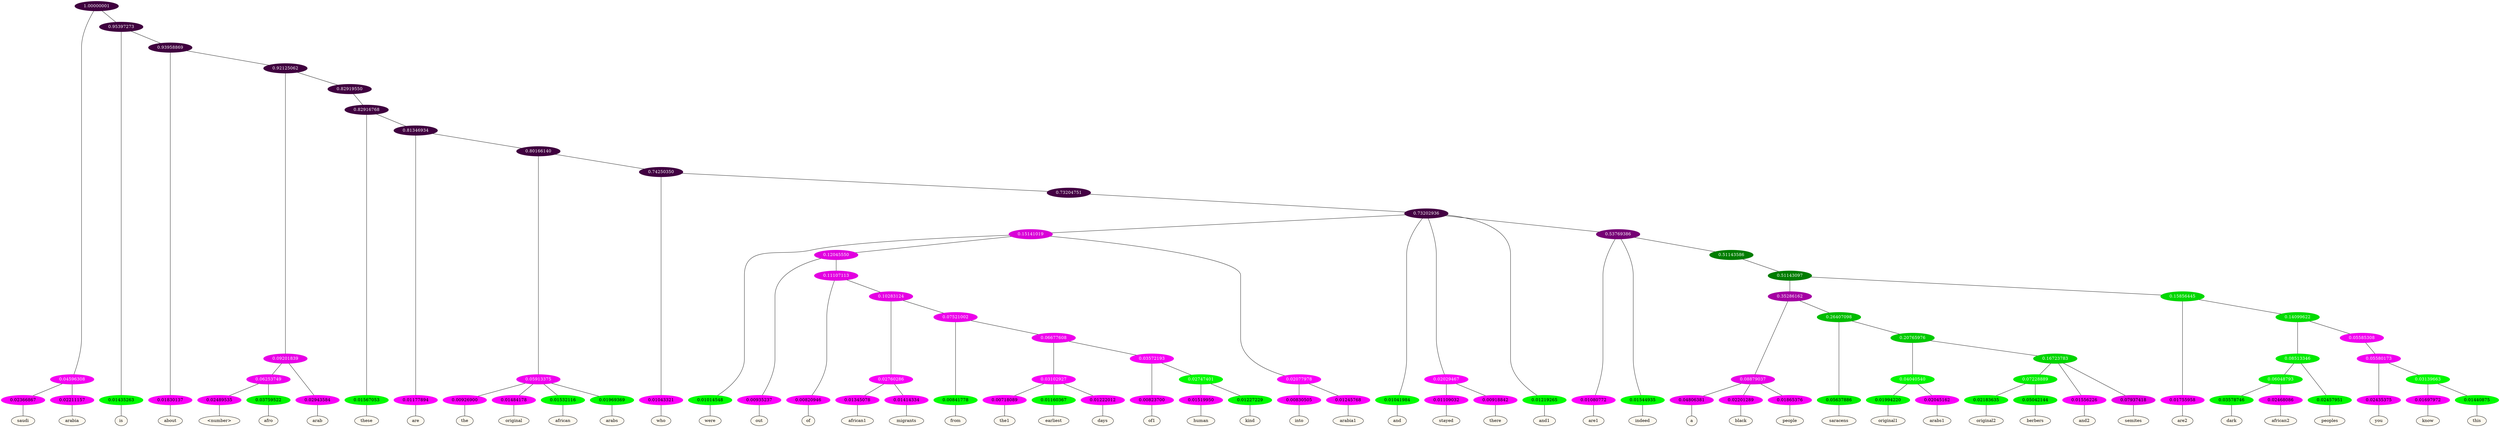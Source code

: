 graph {
	node [format=png height=0.15 nodesep=0.001 ordering=out overlap=prism overlap_scaling=0.01 ranksep=0.001 ratio=0.2 style=filled width=0.15]
	{
		rank=same
		a_w_3 [label=saudi color=black fillcolor=floralwhite style="filled,solid"]
		a_w_4 [label=arabia color=black fillcolor=floralwhite style="filled,solid"]
		a_w_5 [label=is color=black fillcolor=floralwhite style="filled,solid"]
		a_w_7 [label=about color=black fillcolor=floralwhite style="filled,solid"]
		a_w_14 [label="\<number\>" color=black fillcolor=floralwhite style="filled,solid"]
		a_w_15 [label=afro color=black fillcolor=floralwhite style="filled,solid"]
		a_w_12 [label=arab color=black fillcolor=floralwhite style="filled,solid"]
		a_w_16 [label=these color=black fillcolor=floralwhite style="filled,solid"]
		a_w_18 [label=are color=black fillcolor=floralwhite style="filled,solid"]
		a_w_22 [label=the color=black fillcolor=floralwhite style="filled,solid"]
		a_w_23 [label=original color=black fillcolor=floralwhite style="filled,solid"]
		a_w_24 [label=african color=black fillcolor=floralwhite style="filled,solid"]
		a_w_25 [label=arabs color=black fillcolor=floralwhite style="filled,solid"]
		a_w_26 [label=who color=black fillcolor=floralwhite style="filled,solid"]
		a_w_34 [label=were color=black fillcolor=floralwhite style="filled,solid"]
		a_w_42 [label=out color=black fillcolor=floralwhite style="filled,solid"]
		a_w_47 [label=of color=black fillcolor=floralwhite style="filled,solid"]
		a_w_57 [label=african1 color=black fillcolor=floralwhite style="filled,solid"]
		a_w_58 [label=migrants color=black fillcolor=floralwhite style="filled,solid"]
		a_w_59 [label=from color=black fillcolor=floralwhite style="filled,solid"]
		a_w_75 [label=the1 color=black fillcolor=floralwhite style="filled,solid"]
		a_w_76 [label=earliest color=black fillcolor=floralwhite style="filled,solid"]
		a_w_77 [label=days color=black fillcolor=floralwhite style="filled,solid"]
		a_w_78 [label=of1 color=black fillcolor=floralwhite style="filled,solid"]
		a_w_89 [label=human color=black fillcolor=floralwhite style="filled,solid"]
		a_w_90 [label=kind color=black fillcolor=floralwhite style="filled,solid"]
		a_w_44 [label=into color=black fillcolor=floralwhite style="filled,solid"]
		a_w_45 [label=arabia1 color=black fillcolor=floralwhite style="filled,solid"]
		a_w_30 [label=and color=black fillcolor=floralwhite style="filled,solid"]
		a_w_37 [label=stayed color=black fillcolor=floralwhite style="filled,solid"]
		a_w_38 [label=there color=black fillcolor=floralwhite style="filled,solid"]
		a_w_32 [label=and1 color=black fillcolor=floralwhite style="filled,solid"]
		a_w_39 [label=are1 color=black fillcolor=floralwhite style="filled,solid"]
		a_w_40 [label=indeed color=black fillcolor=floralwhite style="filled,solid"]
		a_w_61 [label=a color=black fillcolor=floralwhite style="filled,solid"]
		a_w_62 [label=black color=black fillcolor=floralwhite style="filled,solid"]
		a_w_63 [label=people color=black fillcolor=floralwhite style="filled,solid"]
		a_w_64 [label=saracens color=black fillcolor=floralwhite style="filled,solid"]
		a_w_80 [label=original1 color=black fillcolor=floralwhite style="filled,solid"]
		a_w_81 [label=arabs1 color=black fillcolor=floralwhite style="filled,solid"]
		a_w_91 [label=original2 color=black fillcolor=floralwhite style="filled,solid"]
		a_w_92 [label=berbers color=black fillcolor=floralwhite style="filled,solid"]
		a_w_83 [label=and2 color=black fillcolor=floralwhite style="filled,solid"]
		a_w_84 [label=semites color=black fillcolor=floralwhite style="filled,solid"]
		a_w_55 [label=are2 color=black fillcolor=floralwhite style="filled,solid"]
		a_w_85 [label=dark color=black fillcolor=floralwhite style="filled,solid"]
		a_w_86 [label=african2 color=black fillcolor=floralwhite style="filled,solid"]
		a_w_73 [label=peoples color=black fillcolor=floralwhite style="filled,solid"]
		a_w_87 [label=you color=black fillcolor=floralwhite style="filled,solid"]
		a_w_93 [label=know color=black fillcolor=floralwhite style="filled,solid"]
		a_w_94 [label=this color=black fillcolor=floralwhite style="filled,solid"]
	}
	a_n_3 -- a_w_3
	a_n_4 -- a_w_4
	a_n_5 -- a_w_5
	a_n_7 -- a_w_7
	a_n_14 -- a_w_14
	a_n_15 -- a_w_15
	a_n_12 -- a_w_12
	a_n_16 -- a_w_16
	a_n_18 -- a_w_18
	a_n_22 -- a_w_22
	a_n_23 -- a_w_23
	a_n_24 -- a_w_24
	a_n_25 -- a_w_25
	a_n_26 -- a_w_26
	a_n_34 -- a_w_34
	a_n_42 -- a_w_42
	a_n_47 -- a_w_47
	a_n_57 -- a_w_57
	a_n_58 -- a_w_58
	a_n_59 -- a_w_59
	a_n_75 -- a_w_75
	a_n_76 -- a_w_76
	a_n_77 -- a_w_77
	a_n_78 -- a_w_78
	a_n_89 -- a_w_89
	a_n_90 -- a_w_90
	a_n_44 -- a_w_44
	a_n_45 -- a_w_45
	a_n_30 -- a_w_30
	a_n_37 -- a_w_37
	a_n_38 -- a_w_38
	a_n_32 -- a_w_32
	a_n_39 -- a_w_39
	a_n_40 -- a_w_40
	a_n_61 -- a_w_61
	a_n_62 -- a_w_62
	a_n_63 -- a_w_63
	a_n_64 -- a_w_64
	a_n_80 -- a_w_80
	a_n_81 -- a_w_81
	a_n_91 -- a_w_91
	a_n_92 -- a_w_92
	a_n_83 -- a_w_83
	a_n_84 -- a_w_84
	a_n_55 -- a_w_55
	a_n_85 -- a_w_85
	a_n_86 -- a_w_86
	a_n_73 -- a_w_73
	a_n_87 -- a_w_87
	a_n_93 -- a_w_93
	a_n_94 -- a_w_94
	{
		rank=same
		a_n_3 [label=0.02366867 color="0.835 1.000 0.976" fontcolor=black]
		a_n_4 [label=0.02211157 color="0.835 1.000 0.978" fontcolor=black]
		a_n_5 [label=0.01435263 color="0.334 1.000 0.986" fontcolor=black]
		a_n_7 [label=0.01830137 color="0.835 1.000 0.982" fontcolor=black]
		a_n_14 [label=0.02489535 color="0.835 1.000 0.975" fontcolor=black]
		a_n_15 [label=0.03759522 color="0.334 1.000 0.962" fontcolor=black]
		a_n_12 [label=0.02943584 color="0.835 1.000 0.971" fontcolor=black]
		a_n_16 [label=0.01567053 color="0.334 1.000 0.984" fontcolor=black]
		a_n_18 [label=0.01177894 color="0.835 1.000 0.988" fontcolor=black]
		a_n_22 [label=0.00926900 color="0.835 1.000 0.991" fontcolor=black]
		a_n_23 [label=0.01484178 color="0.835 1.000 0.985" fontcolor=black]
		a_n_24 [label=0.01532116 color="0.334 1.000 0.985" fontcolor=black]
		a_n_25 [label=0.01969369 color="0.334 1.000 0.980" fontcolor=black]
		a_n_26 [label=0.01043321 color="0.835 1.000 0.990" fontcolor=black]
		a_n_34 [label=0.01014548 color="0.334 1.000 0.990" fontcolor=black]
		a_n_42 [label=0.00935237 color="0.835 1.000 0.991" fontcolor=black]
		a_n_47 [label=0.00820946 color="0.835 1.000 0.992" fontcolor=black]
		a_n_57 [label=0.01345078 color="0.835 1.000 0.987" fontcolor=black]
		a_n_58 [label=0.01414334 color="0.835 1.000 0.986" fontcolor=black]
		a_n_59 [label=0.00841778 color="0.334 1.000 0.992" fontcolor=black]
		a_n_75 [label=0.00718089 color="0.835 1.000 0.993" fontcolor=black]
		a_n_76 [label=0.01160367 color="0.334 1.000 0.988" fontcolor=black]
		a_n_77 [label=0.01222012 color="0.835 1.000 0.988" fontcolor=black]
		a_n_78 [label=0.00823700 color="0.835 1.000 0.992" fontcolor=black]
		a_n_89 [label=0.01519950 color="0.835 1.000 0.985" fontcolor=black]
		a_n_90 [label=0.01227229 color="0.334 1.000 0.988" fontcolor=black]
		a_n_44 [label=0.00830505 color="0.835 1.000 0.992" fontcolor=black]
		a_n_45 [label=0.01245768 color="0.835 1.000 0.988" fontcolor=black]
		a_n_30 [label=0.01041984 color="0.334 1.000 0.990" fontcolor=black]
		a_n_37 [label=0.01109032 color="0.835 1.000 0.989" fontcolor=black]
		a_n_38 [label=0.00918842 color="0.835 1.000 0.991" fontcolor=black]
		a_n_32 [label=0.01219265 color="0.334 1.000 0.988" fontcolor=black]
		a_n_39 [label=0.01080772 color="0.835 1.000 0.989" fontcolor=black]
		a_n_40 [label=0.01544935 color="0.334 1.000 0.985" fontcolor=black]
		a_n_61 [label=0.04806381 color="0.835 1.000 0.952" fontcolor=black]
		a_n_62 [label=0.02201289 color="0.835 1.000 0.978" fontcolor=black]
		a_n_63 [label=0.01865376 color="0.835 1.000 0.981" fontcolor=black]
		a_n_64 [label=0.05637886 color="0.334 1.000 0.944" fontcolor=black]
		a_n_80 [label=0.01994220 color="0.334 1.000 0.980" fontcolor=black]
		a_n_81 [label=0.02045162 color="0.835 1.000 0.980" fontcolor=black]
		a_n_91 [label=0.02183635 color="0.334 1.000 0.978" fontcolor=black]
		a_n_92 [label=0.05042144 color="0.334 1.000 0.950" fontcolor=black]
		a_n_83 [label=0.01556226 color="0.835 1.000 0.984" fontcolor=black]
		a_n_84 [label=0.07937418 color="0.835 1.000 0.921" fontcolor=black]
		a_n_55 [label=0.01755958 color="0.835 1.000 0.982" fontcolor=black]
		a_n_85 [label=0.03578746 color="0.334 1.000 0.964" fontcolor=black]
		a_n_86 [label=0.02468086 color="0.835 1.000 0.975" fontcolor=black]
		a_n_73 [label=0.02457951 color="0.334 1.000 0.975" fontcolor=black]
		a_n_87 [label=0.02435375 color="0.835 1.000 0.976" fontcolor=black]
		a_n_93 [label=0.01697972 color="0.835 1.000 0.983" fontcolor=black]
		a_n_94 [label=0.01440875 color="0.334 1.000 0.986" fontcolor=black]
	}
	a_n_0 [label=1.00000001 color="0.835 1.000 0.250" fontcolor=grey99]
	a_n_1 [label=0.04596308 color="0.835 1.000 0.954" fontcolor=grey99]
	a_n_0 -- a_n_1
	a_n_2 [label=0.95397273 color="0.835 1.000 0.250" fontcolor=grey99]
	a_n_0 -- a_n_2
	a_n_1 -- a_n_3
	a_n_1 -- a_n_4
	a_n_2 -- a_n_5
	a_n_6 [label=0.93958869 color="0.835 1.000 0.250" fontcolor=grey99]
	a_n_2 -- a_n_6
	a_n_6 -- a_n_7
	a_n_8 [label=0.92125062 color="0.835 1.000 0.250" fontcolor=grey99]
	a_n_6 -- a_n_8
	a_n_9 [label=0.09201839 color="0.835 1.000 0.908" fontcolor=grey99]
	a_n_8 -- a_n_9
	a_n_10 [label=0.82919550 color="0.835 1.000 0.250" fontcolor=grey99]
	a_n_8 -- a_n_10
	a_n_11 [label=0.06253749 color="0.835 1.000 0.937" fontcolor=grey99]
	a_n_9 -- a_n_11
	a_n_9 -- a_n_12
	a_n_13 [label=0.82916768 color="0.835 1.000 0.250" fontcolor=grey99]
	a_n_10 -- a_n_13
	a_n_11 -- a_n_14
	a_n_11 -- a_n_15
	a_n_13 -- a_n_16
	a_n_17 [label=0.81346934 color="0.835 1.000 0.250" fontcolor=grey99]
	a_n_13 -- a_n_17
	a_n_17 -- a_n_18
	a_n_19 [label=0.80166140 color="0.835 1.000 0.250" fontcolor=grey99]
	a_n_17 -- a_n_19
	a_n_20 [label=0.05913375 color="0.835 1.000 0.941" fontcolor=grey99]
	a_n_19 -- a_n_20
	a_n_21 [label=0.74250350 color="0.835 1.000 0.257" fontcolor=grey99]
	a_n_19 -- a_n_21
	a_n_20 -- a_n_22
	a_n_20 -- a_n_23
	a_n_20 -- a_n_24
	a_n_20 -- a_n_25
	a_n_21 -- a_n_26
	a_n_27 [label=0.73204751 color="0.835 1.000 0.268" fontcolor=grey99]
	a_n_21 -- a_n_27
	a_n_28 [label=0.73202936 color="0.835 1.000 0.268" fontcolor=grey99]
	a_n_27 -- a_n_28
	a_n_29 [label=0.15141019 color="0.835 1.000 0.849" fontcolor=grey99]
	a_n_28 -- a_n_29
	a_n_28 -- a_n_30
	a_n_31 [label=0.02029467 color="0.835 1.000 0.980" fontcolor=grey99]
	a_n_28 -- a_n_31
	a_n_28 -- a_n_32
	a_n_33 [label=0.53769386 color="0.835 1.000 0.462" fontcolor=grey99]
	a_n_28 -- a_n_33
	a_n_29 -- a_n_34
	a_n_35 [label=0.12045550 color="0.835 1.000 0.880" fontcolor=grey99]
	a_n_29 -- a_n_35
	a_n_36 [label=0.02077978 color="0.835 1.000 0.979" fontcolor=grey99]
	a_n_29 -- a_n_36
	a_n_31 -- a_n_37
	a_n_31 -- a_n_38
	a_n_33 -- a_n_39
	a_n_33 -- a_n_40
	a_n_41 [label=0.51143586 color="0.334 1.000 0.489" fontcolor=grey99]
	a_n_33 -- a_n_41
	a_n_35 -- a_n_42
	a_n_43 [label=0.11107113 color="0.835 1.000 0.889" fontcolor=grey99]
	a_n_35 -- a_n_43
	a_n_36 -- a_n_44
	a_n_36 -- a_n_45
	a_n_46 [label=0.51143097 color="0.334 1.000 0.489" fontcolor=grey99]
	a_n_41 -- a_n_46
	a_n_43 -- a_n_47
	a_n_48 [label=0.10283124 color="0.835 1.000 0.897" fontcolor=grey99]
	a_n_43 -- a_n_48
	a_n_49 [label=0.35286162 color="0.835 1.000 0.647" fontcolor=grey99]
	a_n_46 -- a_n_49
	a_n_50 [label=0.15856445 color="0.334 1.000 0.841" fontcolor=grey99]
	a_n_46 -- a_n_50
	a_n_51 [label=0.02760286 color="0.835 1.000 0.972" fontcolor=grey99]
	a_n_48 -- a_n_51
	a_n_52 [label=0.07521002 color="0.835 1.000 0.925" fontcolor=grey99]
	a_n_48 -- a_n_52
	a_n_53 [label=0.08879037 color="0.835 1.000 0.911" fontcolor=grey99]
	a_n_49 -- a_n_53
	a_n_54 [label=0.26407098 color="0.334 1.000 0.736" fontcolor=grey99]
	a_n_49 -- a_n_54
	a_n_50 -- a_n_55
	a_n_56 [label=0.14099622 color="0.334 1.000 0.859" fontcolor=grey99]
	a_n_50 -- a_n_56
	a_n_51 -- a_n_57
	a_n_51 -- a_n_58
	a_n_52 -- a_n_59
	a_n_60 [label=0.06677608 color="0.835 1.000 0.933" fontcolor=grey99]
	a_n_52 -- a_n_60
	a_n_53 -- a_n_61
	a_n_53 -- a_n_62
	a_n_53 -- a_n_63
	a_n_54 -- a_n_64
	a_n_65 [label=0.20765976 color="0.334 1.000 0.792" fontcolor=grey99]
	a_n_54 -- a_n_65
	a_n_66 [label=0.08513346 color="0.334 1.000 0.915" fontcolor=grey99]
	a_n_56 -- a_n_66
	a_n_67 [label=0.05585308 color="0.835 1.000 0.944" fontcolor=grey99]
	a_n_56 -- a_n_67
	a_n_68 [label=0.03102927 color="0.835 1.000 0.969" fontcolor=grey99]
	a_n_60 -- a_n_68
	a_n_69 [label=0.03572193 color="0.835 1.000 0.964" fontcolor=grey99]
	a_n_60 -- a_n_69
	a_n_70 [label=0.04040540 color="0.334 1.000 0.960" fontcolor=grey99]
	a_n_65 -- a_n_70
	a_n_71 [label=0.16723783 color="0.334 1.000 0.833" fontcolor=grey99]
	a_n_65 -- a_n_71
	a_n_72 [label=0.06048793 color="0.334 1.000 0.940" fontcolor=grey99]
	a_n_66 -- a_n_72
	a_n_66 -- a_n_73
	a_n_74 [label=0.05580173 color="0.835 1.000 0.944" fontcolor=grey99]
	a_n_67 -- a_n_74
	a_n_68 -- a_n_75
	a_n_68 -- a_n_76
	a_n_68 -- a_n_77
	a_n_69 -- a_n_78
	a_n_79 [label=0.02747401 color="0.334 1.000 0.973" fontcolor=grey99]
	a_n_69 -- a_n_79
	a_n_70 -- a_n_80
	a_n_70 -- a_n_81
	a_n_82 [label=0.07228889 color="0.334 1.000 0.928" fontcolor=grey99]
	a_n_71 -- a_n_82
	a_n_71 -- a_n_83
	a_n_71 -- a_n_84
	a_n_72 -- a_n_85
	a_n_72 -- a_n_86
	a_n_74 -- a_n_87
	a_n_88 [label=0.03139663 color="0.334 1.000 0.969" fontcolor=grey99]
	a_n_74 -- a_n_88
	a_n_79 -- a_n_89
	a_n_79 -- a_n_90
	a_n_82 -- a_n_91
	a_n_82 -- a_n_92
	a_n_88 -- a_n_93
	a_n_88 -- a_n_94
}
